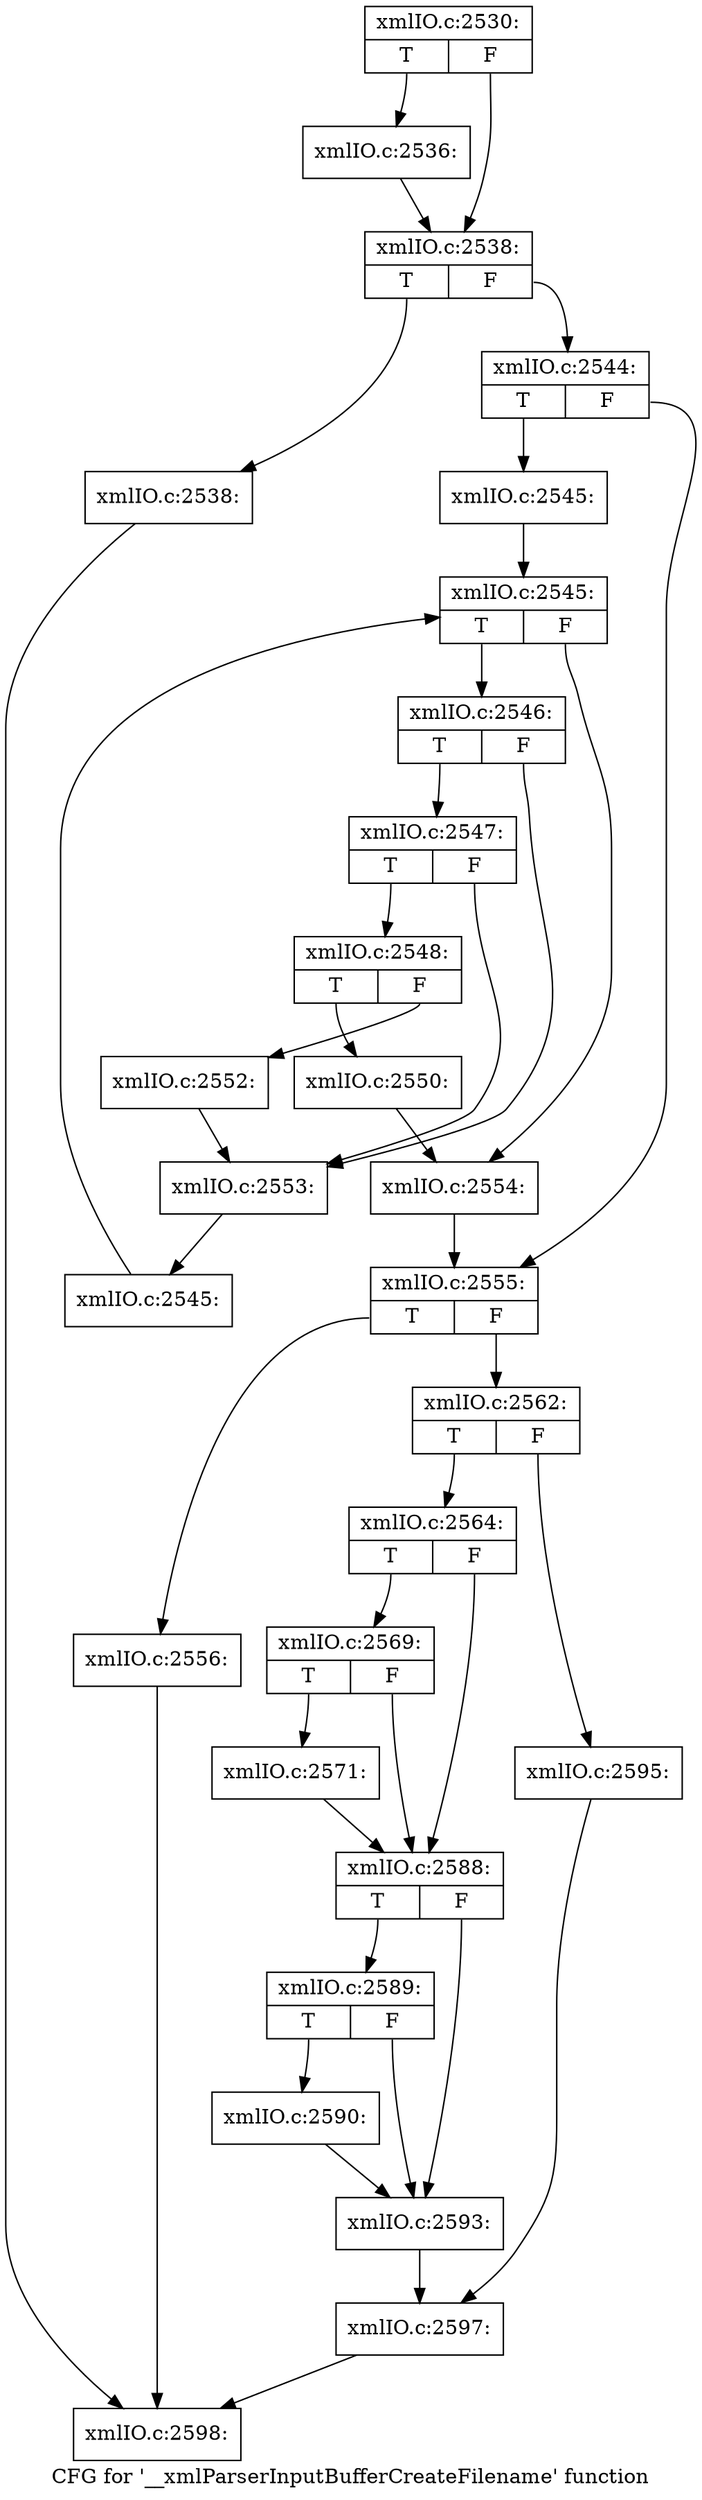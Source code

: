 digraph "CFG for '__xmlParserInputBufferCreateFilename' function" {
	label="CFG for '__xmlParserInputBufferCreateFilename' function";

	Node0x55ed34757b30 [shape=record,label="{xmlIO.c:2530:|{<s0>T|<s1>F}}"];
	Node0x55ed34757b30:s0 -> Node0x55ed347646c0;
	Node0x55ed34757b30:s1 -> Node0x55ed34764710;
	Node0x55ed347646c0 [shape=record,label="{xmlIO.c:2536:}"];
	Node0x55ed347646c0 -> Node0x55ed34764710;
	Node0x55ed34764710 [shape=record,label="{xmlIO.c:2538:|{<s0>T|<s1>F}}"];
	Node0x55ed34764710:s0 -> Node0x55ed34764ac0;
	Node0x55ed34764710:s1 -> Node0x55ed34764b10;
	Node0x55ed34764ac0 [shape=record,label="{xmlIO.c:2538:}"];
	Node0x55ed34764ac0 -> Node0x55ed34757ce0;
	Node0x55ed34764b10 [shape=record,label="{xmlIO.c:2544:|{<s0>T|<s1>F}}"];
	Node0x55ed34764b10:s0 -> Node0x55ed34764f70;
	Node0x55ed34764b10:s1 -> Node0x55ed34764fc0;
	Node0x55ed34764f70 [shape=record,label="{xmlIO.c:2545:}"];
	Node0x55ed34764f70 -> Node0x55ed34765590;
	Node0x55ed34765590 [shape=record,label="{xmlIO.c:2545:|{<s0>T|<s1>F}}"];
	Node0x55ed34765590:s0 -> Node0x55ed34765870;
	Node0x55ed34765590:s1 -> Node0x55ed34765310;
	Node0x55ed34765870 [shape=record,label="{xmlIO.c:2546:|{<s0>T|<s1>F}}"];
	Node0x55ed34765870:s0 -> Node0x55ed34765c50;
	Node0x55ed34765870:s1 -> Node0x55ed34765c00;
	Node0x55ed34765c50 [shape=record,label="{xmlIO.c:2547:|{<s0>T|<s1>F}}"];
	Node0x55ed34765c50:s0 -> Node0x55ed34765bb0;
	Node0x55ed34765c50:s1 -> Node0x55ed34765c00;
	Node0x55ed34765bb0 [shape=record,label="{xmlIO.c:2548:|{<s0>T|<s1>F}}"];
	Node0x55ed34765bb0:s0 -> Node0x55ed34766950;
	Node0x55ed34765bb0:s1 -> Node0x55ed347669a0;
	Node0x55ed34766950 [shape=record,label="{xmlIO.c:2550:}"];
	Node0x55ed34766950 -> Node0x55ed34765310;
	Node0x55ed347669a0 [shape=record,label="{xmlIO.c:2552:}"];
	Node0x55ed347669a0 -> Node0x55ed34765c00;
	Node0x55ed34765c00 [shape=record,label="{xmlIO.c:2553:}"];
	Node0x55ed34765c00 -> Node0x55ed347657e0;
	Node0x55ed347657e0 [shape=record,label="{xmlIO.c:2545:}"];
	Node0x55ed347657e0 -> Node0x55ed34765590;
	Node0x55ed34765310 [shape=record,label="{xmlIO.c:2554:}"];
	Node0x55ed34765310 -> Node0x55ed34764fc0;
	Node0x55ed34764fc0 [shape=record,label="{xmlIO.c:2555:|{<s0>T|<s1>F}}"];
	Node0x55ed34764fc0:s0 -> Node0x55ed34767340;
	Node0x55ed34764fc0:s1 -> Node0x55ed34767390;
	Node0x55ed34767340 [shape=record,label="{xmlIO.c:2556:}"];
	Node0x55ed34767340 -> Node0x55ed34757ce0;
	Node0x55ed34767390 [shape=record,label="{xmlIO.c:2562:|{<s0>T|<s1>F}}"];
	Node0x55ed34767390:s0 -> Node0x55ed34767af0;
	Node0x55ed34767390:s1 -> Node0x55ed34767b90;
	Node0x55ed34767af0 [shape=record,label="{xmlIO.c:2564:|{<s0>T|<s1>F}}"];
	Node0x55ed34767af0:s0 -> Node0x55ed34768c30;
	Node0x55ed34767af0:s1 -> Node0x55ed34768be0;
	Node0x55ed34768c30 [shape=record,label="{xmlIO.c:2569:|{<s0>T|<s1>F}}"];
	Node0x55ed34768c30:s0 -> Node0x55ed34768b90;
	Node0x55ed34768c30:s1 -> Node0x55ed34768be0;
	Node0x55ed34768b90 [shape=record,label="{xmlIO.c:2571:}"];
	Node0x55ed34768b90 -> Node0x55ed34768be0;
	Node0x55ed34768be0 [shape=record,label="{xmlIO.c:2588:|{<s0>T|<s1>F}}"];
	Node0x55ed34768be0:s0 -> Node0x55ed3476a820;
	Node0x55ed34768be0:s1 -> Node0x55ed3476a7d0;
	Node0x55ed3476a820 [shape=record,label="{xmlIO.c:2589:|{<s0>T|<s1>F}}"];
	Node0x55ed3476a820:s0 -> Node0x55ed34769fd0;
	Node0x55ed3476a820:s1 -> Node0x55ed3476a7d0;
	Node0x55ed34769fd0 [shape=record,label="{xmlIO.c:2590:}"];
	Node0x55ed34769fd0 -> Node0x55ed3476a7d0;
	Node0x55ed3476a7d0 [shape=record,label="{xmlIO.c:2593:}"];
	Node0x55ed3476a7d0 -> Node0x55ed34767b40;
	Node0x55ed34767b90 [shape=record,label="{xmlIO.c:2595:}"];
	Node0x55ed34767b90 -> Node0x55ed34767b40;
	Node0x55ed34767b40 [shape=record,label="{xmlIO.c:2597:}"];
	Node0x55ed34767b40 -> Node0x55ed34757ce0;
	Node0x55ed34757ce0 [shape=record,label="{xmlIO.c:2598:}"];
}
